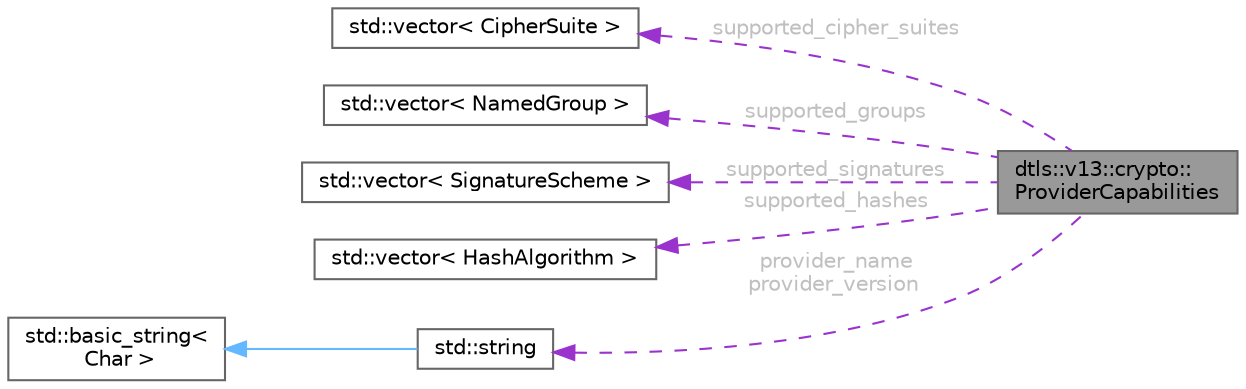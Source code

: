 digraph "dtls::v13::crypto::ProviderCapabilities"
{
 // LATEX_PDF_SIZE
  bgcolor="transparent";
  edge [fontname=Helvetica,fontsize=10,labelfontname=Helvetica,labelfontsize=10];
  node [fontname=Helvetica,fontsize=10,shape=box,height=0.2,width=0.4];
  rankdir="LR";
  Node1 [id="Node000001",label="dtls::v13::crypto::\lProviderCapabilities",height=0.2,width=0.4,color="gray40", fillcolor="grey60", style="filled", fontcolor="black",tooltip="Crypto provider capabilities structure."];
  Node2 -> Node1 [id="edge1_Node000001_Node000002",dir="back",color="darkorchid3",style="dashed",tooltip=" ",label=" supported_cipher_suites",fontcolor="grey" ];
  Node2 [id="Node000002",label="std::vector\< CipherSuite \>",height=0.2,width=0.4,color="gray40", fillcolor="white", style="filled",tooltip=" "];
  Node3 -> Node1 [id="edge2_Node000001_Node000003",dir="back",color="darkorchid3",style="dashed",tooltip=" ",label=" supported_groups",fontcolor="grey" ];
  Node3 [id="Node000003",label="std::vector\< NamedGroup \>",height=0.2,width=0.4,color="gray40", fillcolor="white", style="filled",tooltip=" "];
  Node4 -> Node1 [id="edge3_Node000001_Node000004",dir="back",color="darkorchid3",style="dashed",tooltip=" ",label=" supported_signatures",fontcolor="grey" ];
  Node4 [id="Node000004",label="std::vector\< SignatureScheme \>",height=0.2,width=0.4,color="gray40", fillcolor="white", style="filled",tooltip=" "];
  Node5 -> Node1 [id="edge4_Node000001_Node000005",dir="back",color="darkorchid3",style="dashed",tooltip=" ",label=" supported_hashes",fontcolor="grey" ];
  Node5 [id="Node000005",label="std::vector\< HashAlgorithm \>",height=0.2,width=0.4,color="gray40", fillcolor="white", style="filled",tooltip=" "];
  Node6 -> Node1 [id="edge5_Node000001_Node000006",dir="back",color="darkorchid3",style="dashed",tooltip=" ",label=" provider_name\nprovider_version",fontcolor="grey" ];
  Node6 [id="Node000006",label="std::string",height=0.2,width=0.4,color="gray40", fillcolor="white", style="filled",tooltip=" "];
  Node7 -> Node6 [id="edge6_Node000006_Node000007",dir="back",color="steelblue1",style="solid",tooltip=" "];
  Node7 [id="Node000007",label="std::basic_string\<\l Char \>",height=0.2,width=0.4,color="gray40", fillcolor="white", style="filled",tooltip=" "];
}
